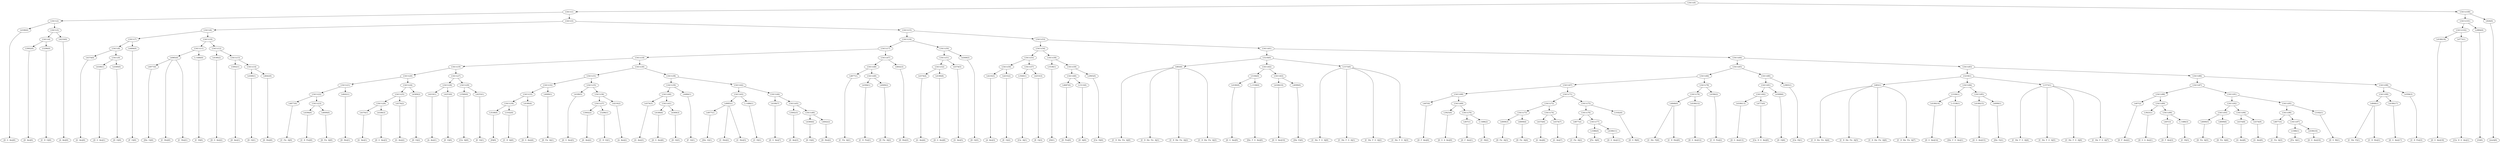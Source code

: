 digraph sample{
"L4180(0)"->"[D  G  Ais](0)"
"L5002(0)"->"[D  Ais](0)"
"L5296(0)"->"[C  D  G](0)"
"L5411(4)"->"L5002(0)"
"L5411(4)"->"L5296(0)"
"L4210(0)"->"[A  Ais](0)"
"L5411(3)"->"L5411(4)"
"L5411(3)"->"L4210(0)"
"L5411(2)"->"L4180(0)"
"L5411(2)"->"L5411(3)"
"L4374(0)"->"[G  Ais](0)"
"L4180(1)"->"[D  G  Ais](1)"
"L4369(0)"->"[D  G](0)"
"L5411(9)"->"L4180(1)"
"L5411(9)"->"L4369(0)"
"L5411(8)"->"L4374(0)"
"L5411(8)"->"L5411(9)"
"L4484(0)"->"[F  G](0)"
"L5411(7)"->"L5411(8)"
"L5411(7)"->"L4484(0)"
"L4977(0)"->"[Dis  G](0)"
"L4985(0)"->"[C  Dis](0)"
"L4985(0)"->"L4977(0)"
"L4985(0)"->"[C  Dis](1)"
"L-1486(0)"->"[C  D](0)"
"L5411(11)"->"L4985(0)"
"L5411(11)"->"L-1486(0)"
"L4180(2)"->"[D  G  Ais](2)"
"L5002(1)"->"[D  Ais](1)"
"L4369(1)"->"[D  G](1)"
"L4642(0)"->"[D  Dis](0)"
"L5411(14)"->"L4369(1)"
"L5411(14)"->"L4642(0)"
"L5411(13)"->"L5002(1)"
"L5411(13)"->"L5411(14)"
"L5411(12)"->"L4180(2)"
"L5411(12)"->"L5411(13)"
"L5411(10)"->"L5411(11)"
"L5411(10)"->"L5411(12)"
"L5411(6)"->"L5411(7)"
"L5411(6)"->"L5411(10)"
"L4877(0)"->"[C  Fis  A](0)"
"L4394(0)"->"[C  D  Fis](0)"
"L4009(0)"->"[D  Fis  A](0)"
"L5411(23)"->"L4394(0)"
"L5411(23)"->"L4009(0)"
"L5411(22)"->"L4877(0)"
"L5411(22)"->"L5411(23)"
"L4642(1)"->"[D  Dis](1)"
"L5411(21)"->"L5411(22)"
"L5411(21)"->"L4642(1)"
"L4374(1)"->"[G  Ais](1)"
"L4180(3)"->"[D  G  Ais](3)"
"L5411(26)"->"L4374(1)"
"L5411(26)"->"L4180(3)"
"L4374(2)"->"[G  Ais](2)"
"L5411(25)"->"L5411(26)"
"L5411(25)"->"L4374(2)"
"L4369(2)"->"[D  G](2)"
"L5411(24)"->"L5411(25)"
"L5411(24)"->"L4369(2)"
"L5411(20)"->"L5411(21)"
"L5411(20)"->"L5411(24)"
"L4210(1)"->"[A  Ais](1)"
"L4253(0)"->"[E  G](0)"
"L5411(28)"->"L4210(1)"
"L5411(28)"->"L4253(0)"
"L3560(0)"->"[Cis  A](0)"
"L4253(1)"->"[E  G](1)"
"L5411(29)"->"L3560(0)"
"L5411(29)"->"L4253(1)"
"L5411(27)"->"L5411(28)"
"L5411(27)"->"L5411(29)"
"L5411(19)"->"L5411(20)"
"L5411(19)"->"L5411(27)"
"L3538(0)"->"[D](0)"
"L3102(0)"->"[C  D  A](0)"
"L5411(34)"->"L3538(0)"
"L5411(34)"->"L3102(0)"
"L4180(4)"->"[D  G  Ais](4)"
"L5411(33)"->"L5411(34)"
"L5411(33)"->"L4180(4)"
"L4009(1)"->"[D  Fis  A](1)"
"L5411(32)"->"L5411(33)"
"L5411(32)"->"L4009(1)"
"L4180(5)"->"[D  G  Ais](5)"
"L5002(2)"->"[D  Ais](2)"
"L5296(1)"->"[C  D  G](1)"
"L5411(37)"->"L5002(2)"
"L5411(37)"->"L5296(1)"
"L4210(2)"->"[A  Ais](2)"
"L5411(36)"->"L5411(37)"
"L5411(36)"->"L4210(2)"
"L5411(35)"->"L4180(5)"
"L5411(35)"->"L5411(36)"
"L5411(31)"->"L5411(32)"
"L5411(31)"->"L5411(35)"
"L4374(3)"->"[G  Ais](3)"
"L4180(6)"->"[D  G  Ais](6)"
"L4369(3)"->"[D  G](3)"
"L5411(41)"->"L4180(6)"
"L5411(41)"->"L4369(3)"
"L5411(40)"->"L4374(3)"
"L5411(40)"->"L5411(41)"
"L4484(1)"->"[F  G](1)"
"L5411(39)"->"L5411(40)"
"L5411(39)"->"L4484(1)"
"L4977(1)"->"[Dis  G](1)"
"L4985(1)"->"[C  Dis](2)"
"L4985(1)"->"L4977(1)"
"L4985(1)"->"[C  Dis](3)"
"L-1486(1)"->"[C  D](1)"
"L5411(43)"->"L4985(1)"
"L5411(43)"->"L-1486(1)"
"L4180(7)"->"[D  G  Ais](7)"
"L5002(3)"->"[D  Ais](3)"
"L4369(4)"->"[D  G](4)"
"L4642(2)"->"[D  Dis](2)"
"L5411(46)"->"L4369(4)"
"L5411(46)"->"L4642(2)"
"L5411(45)"->"L5002(3)"
"L5411(45)"->"L5411(46)"
"L5411(44)"->"L4180(7)"
"L5411(44)"->"L5411(45)"
"L5411(42)"->"L5411(43)"
"L5411(42)"->"L5411(44)"
"L5411(38)"->"L5411(39)"
"L5411(38)"->"L5411(42)"
"L5411(30)"->"L5411(31)"
"L5411(30)"->"L5411(38)"
"L5411(18)"->"L5411(19)"
"L5411(18)"->"L5411(30)"
"L4877(1)"->"[C  Fis  A](1)"
"L4394(1)"->"[C  D  Fis](1)"
"L4009(2)"->"[D  Fis  A](2)"
"L5411(49)"->"L4394(1)"
"L5411(49)"->"L4009(2)"
"L5411(48)"->"L4877(1)"
"L5411(48)"->"L5411(49)"
"L4642(3)"->"[D  Dis](3)"
"L5411(47)"->"L5411(48)"
"L5411(47)"->"L4642(3)"
"L5411(17)"->"L5411(18)"
"L5411(17)"->"L5411(47)"
"L4374(4)"->"[G  Ais](4)"
"L4180(8)"->"[D  G  Ais](8)"
"L5411(52)"->"L4374(4)"
"L5411(52)"->"L4180(8)"
"L4374(5)"->"[G  Ais](5)"
"L5411(51)"->"L5411(52)"
"L5411(51)"->"L4374(5)"
"L4369(5)"->"[D  G](5)"
"L5411(50)"->"L5411(51)"
"L5411(50)"->"L4369(5)"
"L5411(16)"->"L5411(17)"
"L5411(16)"->"L5411(50)"
"L4210(3)"->"[A  Ais](3)"
"L4253(2)"->"[E  G](2)"
"L5411(56)"->"L4210(3)"
"L5411(56)"->"L4253(2)"
"L3560(1)"->"[Cis  A](1)"
"L4253(3)"->"[E  G](3)"
"L5411(57)"->"L3560(1)"
"L5411(57)"->"L4253(3)"
"L5411(55)"->"L5411(56)"
"L5411(55)"->"L5411(57)"
"L3538(1)"->"[D](1)"
"L4687(0)"->"[D  Fis](0)"
"L1513(0)"->"[D  A](0)"
"L5411(60)"->"L4687(0)"
"L5411(60)"->"L1513(0)"
"L2965(0)"->"[Cis  D](0)"
"L5411(59)"->"L5411(60)"
"L5411(59)"->"L2965(0)"
"L5411(58)"->"L3538(1)"
"L5411(58)"->"L5411(59)"
"L5411(54)"->"L5411(55)"
"L5411(54)"->"L5411(58)"
"L683(0)"->"[C  D  Dis  Fis  A](0)"
"L683(0)"->"[C  D  Dis  Fis  A](1)"
"L683(0)"->"[C  D  Dis  Fis  A](2)"
"L683(0)"->"[C  D  Dis  Fis  A](3)"
"L4180(9)"->"[D  G  Ais](9)"
"L-1538(0)"->"[Dis  F  G  Ais](0)"
"L5184(0)"->"L4180(9)"
"L5184(0)"->"L-1538(0)"
"L4180(10)"->"[D  G  Ais](10)"
"L4099(0)"->"[Dis  E](0)"
"L5411(63)"->"L4180(10)"
"L5411(63)"->"L4099(0)"
"L5411(62)"->"L5184(0)"
"L5411(62)"->"L5411(63)"
"L1573(0)"->"[C  Dis  F  G  A](0)"
"L1573(0)"->"[C  Dis  F  G  A](1)"
"L1573(0)"->"[C  Dis  F  G  A](2)"
"L1573(0)"->"[C  Dis  F  G  A](3)"
"L5218(0)"->"L683(0)"
"L5218(0)"->"L5411(62)"
"L5218(0)"->"L1573(0)"
"L407(0)"->"[D  F  Ais](0)"
"L3925(0)"->"[D  G  A  Ais](0)"
"L407(1)"->"[D  F  Ais](1)"
"L-1486(2)"->"[C  D](2)"
"L5411(70)"->"L407(1)"
"L5411(70)"->"L-1486(2)"
"L5411(69)"->"L3925(0)"
"L5411(69)"->"L5411(70)"
"L5411(68)"->"L407(0)"
"L5411(68)"->"L5411(69)"
"L4009(3)"->"[D  Fis  A](3)"
"L4009(4)"->"[D  Fis  A](4)"
"L5411(73)"->"L4009(3)"
"L5411(73)"->"L4009(4)"
"L4374(6)"->"[G  Ais](6)"
"L4374(7)"->"[G  Ais](7)"
"L5411(74)"->"L4374(6)"
"L5411(74)"->"L4374(7)"
"L5411(72)"->"L5411(73)"
"L5411(72)"->"L5411(74)"
"L4877(2)"->"[C  Fis  A](2)"
"L3386(0)"->"[Fis  A](0)"
"L4180(11)"->"[D  G  Ais](11)"
"L5411(77)"->"L3386(0)"
"L5411(77)"->"L4180(11)"
"L5411(76)"->"L4877(2)"
"L5411(76)"->"L5411(77)"
"L3182(0)"->"[D  G  B](0)"
"L5411(75)"->"L5411(76)"
"L5411(75)"->"L3182(0)"
"L5411(71)"->"L5411(72)"
"L5411(71)"->"L5411(75)"
"L5411(67)"->"L5411(68)"
"L5411(67)"->"L5411(71)"
"L4848(0)"->"[C  Dis  F](0)"
"L4848(0)"->"[C  D  Dis](0)"
"L4180(12)"->"[D  G  Ais](12)"
"L5411(79)"->"L4848(0)"
"L5411(79)"->"L4180(12)"
"L4394(2)"->"[C  D  Fis](2)"
"L5411(78)"->"L5411(79)"
"L5411(78)"->"L4394(2)"
"L5411(66)"->"L5411(67)"
"L5411(66)"->"L5411(78)"
"L4180(13)"->"[D  G  Ais](13)"
"L4773(0)"->"[Cis  D  G  Ais](0)"
"L5411(82)"->"L4180(13)"
"L5411(82)"->"L4773(0)"
"L4369(6)"->"[D  G](6)"
"L5411(81)"->"L5411(82)"
"L5411(81)"->"L4369(6)"
"L2965(1)"->"[Cis  D](1)"
"L5411(80)"->"L5411(81)"
"L5411(80)"->"L2965(1)"
"L5411(65)"->"L5411(66)"
"L5411(65)"->"L5411(80)"
"L683(1)"->"[C  D  Dis  Fis  A](4)"
"L683(1)"->"[C  D  Dis  Fis  A](5)"
"L683(1)"->"[C  D  Dis  Fis  A](6)"
"L683(1)"->"[C  D  Dis  Fis  A](7)"
"L4180(14)"->"[D  G  Ais](14)"
"L-1538(1)"->"[Dis  F  G  Ais](1)"
"L5184(1)"->"L4180(14)"
"L5184(1)"->"L-1538(1)"
"L4180(15)"->"[D  G  Ais](15)"
"L4099(1)"->"[Dis  E](1)"
"L5411(85)"->"L4180(15)"
"L5411(85)"->"L4099(1)"
"L5411(84)"->"L5184(1)"
"L5411(84)"->"L5411(85)"
"L1573(1)"->"[C  Dis  F  G  A](4)"
"L1573(1)"->"[C  Dis  F  G  A](5)"
"L1573(1)"->"[C  Dis  F  G  A](6)"
"L1573(1)"->"[C  Dis  F  G  A](7)"
"L5218(1)"->"L683(1)"
"L5218(1)"->"L5411(84)"
"L5218(1)"->"L1573(1)"
"L407(2)"->"[D  F  Ais](2)"
"L3925(1)"->"[D  G  A  Ais](1)"
"L407(3)"->"[D  F  Ais](3)"
"L-1486(3)"->"[C  D](3)"
"L5411(90)"->"L407(3)"
"L5411(90)"->"L-1486(3)"
"L5411(89)"->"L3925(1)"
"L5411(89)"->"L5411(90)"
"L5411(88)"->"L407(2)"
"L5411(88)"->"L5411(89)"
"L4009(5)"->"[D  Fis  A](5)"
"L4009(6)"->"[D  Fis  A](6)"
"L5411(93)"->"L4009(5)"
"L5411(93)"->"L4009(6)"
"L4374(8)"->"[G  Ais](8)"
"L4374(9)"->"[G  Ais](9)"
"L5411(94)"->"L4374(8)"
"L5411(94)"->"L4374(9)"
"L5411(92)"->"L5411(93)"
"L5411(92)"->"L5411(94)"
"L4877(3)"->"[C  Fis  A](3)"
"L3386(1)"->"[Fis  A](1)"
"L4180(16)"->"[D  G  Ais](16)"
"L5411(97)"->"L3386(1)"
"L5411(97)"->"L4180(16)"
"L5411(96)"->"L4877(3)"
"L5411(96)"->"L5411(97)"
"L3182(1)"->"[D  G  B](1)"
"L5411(95)"->"L5411(96)"
"L5411(95)"->"L3182(1)"
"L5411(91)"->"L5411(92)"
"L5411(91)"->"L5411(95)"
"L5411(87)"->"L5411(88)"
"L5411(87)"->"L5411(91)"
"L4848(1)"->"[C  Dis  F](1)"
"L4848(1)"->"[C  D  Dis](1)"
"L4180(17)"->"[D  G  Ais](17)"
"L5411(99)"->"L4848(1)"
"L5411(99)"->"L4180(17)"
"L4394(3)"->"[C  D  Fis](3)"
"L5411(98)"->"L5411(99)"
"L5411(98)"->"L4394(3)"
"L5411(86)"->"L5411(87)"
"L5411(86)"->"L5411(98)"
"L5411(83)"->"L5218(1)"
"L5411(83)"->"L5411(86)"
"L5411(64)"->"L5411(65)"
"L5411(64)"->"L5411(83)"
"L5411(61)"->"L5218(0)"
"L5411(61)"->"L5411(64)"
"L5411(53)"->"L5411(54)"
"L5411(53)"->"L5411(61)"
"L5411(15)"->"L5411(16)"
"L5411(15)"->"L5411(53)"
"L5411(5)"->"L5411(6)"
"L5411(5)"->"L5411(15)"
"L5411(1)"->"L5411(2)"
"L5411(1)"->"L5411(5)"
"L4180(18)"->"[D  G  Ais](18)"
"L4773(1)"->"[Cis  D  G  Ais](1)"
"L5411(102)"->"L4180(18)"
"L5411(102)"->"L4773(1)"
"L2884(0)"->"[G](0)"
"L5411(101)"->"L5411(102)"
"L5411(101)"->"L2884(0)"
"L826(0)"->"[rest](0)"
"L5411(100)"->"L5411(101)"
"L5411(100)"->"L826(0)"
"L5411(0)"->"L5411(1)"
"L5411(0)"->"L5411(100)"
{rank = min; "L5411(0)"}
{rank = same; "L5411(1)"; "L5411(100)";}
{rank = same; "L5411(2)"; "L5411(5)"; "L5411(101)"; "L826(0)";}
{rank = same; "L4180(0)"; "L5411(3)"; "L5411(6)"; "L5411(15)"; "L5411(102)"; "L2884(0)";}
{rank = same; "L5411(4)"; "L4210(0)"; "L5411(7)"; "L5411(10)"; "L5411(16)"; "L5411(53)"; "L4180(18)"; "L4773(1)";}
{rank = same; "L5002(0)"; "L5296(0)"; "L5411(8)"; "L4484(0)"; "L5411(11)"; "L5411(12)"; "L5411(17)"; "L5411(50)"; "L5411(54)"; "L5411(61)";}
{rank = same; "L4374(0)"; "L5411(9)"; "L4985(0)"; "L-1486(0)"; "L4180(2)"; "L5411(13)"; "L5411(18)"; "L5411(47)"; "L5411(51)"; "L4369(5)"; "L5411(55)"; "L5411(58)"; "L5218(0)"; "L5411(64)";}
{rank = same; "L4180(1)"; "L4369(0)"; "L4977(0)"; "L5002(1)"; "L5411(14)"; "L5411(19)"; "L5411(30)"; "L5411(48)"; "L4642(3)"; "L5411(52)"; "L4374(5)"; "L5411(56)"; "L5411(57)"; "L3538(1)"; "L5411(59)"; "L683(0)"; "L5411(62)"; "L1573(0)"; "L5411(65)"; "L5411(83)";}
{rank = same; "L4369(1)"; "L4642(0)"; "L5411(20)"; "L5411(27)"; "L5411(31)"; "L5411(38)"; "L4877(1)"; "L5411(49)"; "L4374(4)"; "L4180(8)"; "L4210(3)"; "L4253(2)"; "L3560(1)"; "L4253(3)"; "L5411(60)"; "L2965(0)"; "L5184(0)"; "L5411(63)"; "L5411(66)"; "L5411(80)"; "L5218(1)"; "L5411(86)";}
{rank = same; "L5411(21)"; "L5411(24)"; "L5411(28)"; "L5411(29)"; "L5411(32)"; "L5411(35)"; "L5411(39)"; "L5411(42)"; "L4394(1)"; "L4009(2)"; "L4687(0)"; "L1513(0)"; "L4180(9)"; "L-1538(0)"; "L4180(10)"; "L4099(0)"; "L5411(67)"; "L5411(78)"; "L5411(81)"; "L2965(1)"; "L683(1)"; "L5411(84)"; "L1573(1)"; "L5411(87)"; "L5411(98)";}
{rank = same; "L5411(22)"; "L4642(1)"; "L5411(25)"; "L4369(2)"; "L4210(1)"; "L4253(0)"; "L3560(0)"; "L4253(1)"; "L5411(33)"; "L4009(1)"; "L4180(5)"; "L5411(36)"; "L5411(40)"; "L4484(1)"; "L5411(43)"; "L5411(44)"; "L5411(68)"; "L5411(71)"; "L5411(79)"; "L4394(2)"; "L5411(82)"; "L4369(6)"; "L5184(1)"; "L5411(85)"; "L5411(88)"; "L5411(91)"; "L5411(99)"; "L4394(3)";}
{rank = same; "L4877(0)"; "L5411(23)"; "L5411(26)"; "L4374(2)"; "L5411(34)"; "L4180(4)"; "L5411(37)"; "L4210(2)"; "L4374(3)"; "L5411(41)"; "L4985(1)"; "L-1486(1)"; "L4180(7)"; "L5411(45)"; "L407(0)"; "L5411(69)"; "L5411(72)"; "L5411(75)"; "L4848(0)"; "L4180(12)"; "L4180(13)"; "L4773(0)"; "L4180(14)"; "L-1538(1)"; "L4180(15)"; "L4099(1)"; "L407(2)"; "L5411(89)"; "L5411(92)"; "L5411(95)"; "L4848(1)"; "L4180(17)";}
{rank = same; "L4394(0)"; "L4009(0)"; "L4374(1)"; "L4180(3)"; "L3538(0)"; "L3102(0)"; "L5002(2)"; "L5296(1)"; "L4180(6)"; "L4369(3)"; "L4977(1)"; "L5002(3)"; "L5411(46)"; "L3925(0)"; "L5411(70)"; "L5411(73)"; "L5411(74)"; "L5411(76)"; "L3182(0)"; "L3925(1)"; "L5411(90)"; "L5411(93)"; "L5411(94)"; "L5411(96)"; "L3182(1)";}
{rank = same; "L4369(4)"; "L4642(2)"; "L407(1)"; "L-1486(2)"; "L4009(3)"; "L4009(4)"; "L4374(6)"; "L4374(7)"; "L4877(2)"; "L5411(77)"; "L407(3)"; "L-1486(3)"; "L4009(5)"; "L4009(6)"; "L4374(8)"; "L4374(9)"; "L4877(3)"; "L5411(97)";}
{rank = same; "L3386(0)"; "L4180(11)"; "L3386(1)"; "L4180(16)";}
{rank = max; "[A  Ais](0)"; "[A  Ais](1)"; "[A  Ais](2)"; "[A  Ais](3)"; "[C  D  A](0)"; "[C  D  Dis  Fis  A](0)"; "[C  D  Dis  Fis  A](1)"; "[C  D  Dis  Fis  A](2)"; "[C  D  Dis  Fis  A](3)"; "[C  D  Dis  Fis  A](4)"; "[C  D  Dis  Fis  A](5)"; "[C  D  Dis  Fis  A](6)"; "[C  D  Dis  Fis  A](7)"; "[C  D  Dis](0)"; "[C  D  Dis](1)"; "[C  D  Fis](0)"; "[C  D  Fis](1)"; "[C  D  Fis](2)"; "[C  D  Fis](3)"; "[C  D  G](0)"; "[C  D  G](1)"; "[C  D](0)"; "[C  D](1)"; "[C  D](2)"; "[C  D](3)"; "[C  Dis  F  G  A](0)"; "[C  Dis  F  G  A](1)"; "[C  Dis  F  G  A](2)"; "[C  Dis  F  G  A](3)"; "[C  Dis  F  G  A](4)"; "[C  Dis  F  G  A](5)"; "[C  Dis  F  G  A](6)"; "[C  Dis  F  G  A](7)"; "[C  Dis  F](0)"; "[C  Dis  F](1)"; "[C  Dis](0)"; "[C  Dis](1)"; "[C  Dis](2)"; "[C  Dis](3)"; "[C  Fis  A](0)"; "[C  Fis  A](1)"; "[C  Fis  A](2)"; "[C  Fis  A](3)"; "[Cis  A](0)"; "[Cis  A](1)"; "[Cis  D  G  Ais](0)"; "[Cis  D  G  Ais](1)"; "[Cis  D](0)"; "[Cis  D](1)"; "[D  A](0)"; "[D  Ais](0)"; "[D  Ais](1)"; "[D  Ais](2)"; "[D  Ais](3)"; "[D  Dis](0)"; "[D  Dis](1)"; "[D  Dis](2)"; "[D  Dis](3)"; "[D  F  Ais](0)"; "[D  F  Ais](1)"; "[D  F  Ais](2)"; "[D  F  Ais](3)"; "[D  Fis  A](0)"; "[D  Fis  A](1)"; "[D  Fis  A](2)"; "[D  Fis  A](3)"; "[D  Fis  A](4)"; "[D  Fis  A](5)"; "[D  Fis  A](6)"; "[D  Fis](0)"; "[D  G  A  Ais](0)"; "[D  G  A  Ais](1)"; "[D  G  Ais](0)"; "[D  G  Ais](1)"; "[D  G  Ais](10)"; "[D  G  Ais](11)"; "[D  G  Ais](12)"; "[D  G  Ais](13)"; "[D  G  Ais](14)"; "[D  G  Ais](15)"; "[D  G  Ais](16)"; "[D  G  Ais](17)"; "[D  G  Ais](18)"; "[D  G  Ais](2)"; "[D  G  Ais](3)"; "[D  G  Ais](4)"; "[D  G  Ais](5)"; "[D  G  Ais](6)"; "[D  G  Ais](7)"; "[D  G  Ais](8)"; "[D  G  Ais](9)"; "[D  G  B](0)"; "[D  G  B](1)"; "[D  G](0)"; "[D  G](1)"; "[D  G](2)"; "[D  G](3)"; "[D  G](4)"; "[D  G](5)"; "[D  G](6)"; "[D](0)"; "[D](1)"; "[Dis  E](0)"; "[Dis  E](1)"; "[Dis  F  G  Ais](0)"; "[Dis  F  G  Ais](1)"; "[Dis  G](0)"; "[Dis  G](1)"; "[E  G](0)"; "[E  G](1)"; "[E  G](2)"; "[E  G](3)"; "[F  G](0)"; "[F  G](1)"; "[Fis  A](0)"; "[Fis  A](1)"; "[G  Ais](0)"; "[G  Ais](1)"; "[G  Ais](2)"; "[G  Ais](3)"; "[G  Ais](4)"; "[G  Ais](5)"; "[G  Ais](6)"; "[G  Ais](7)"; "[G  Ais](8)"; "[G  Ais](9)"; "[G](0)"; "[rest](0)";}
}